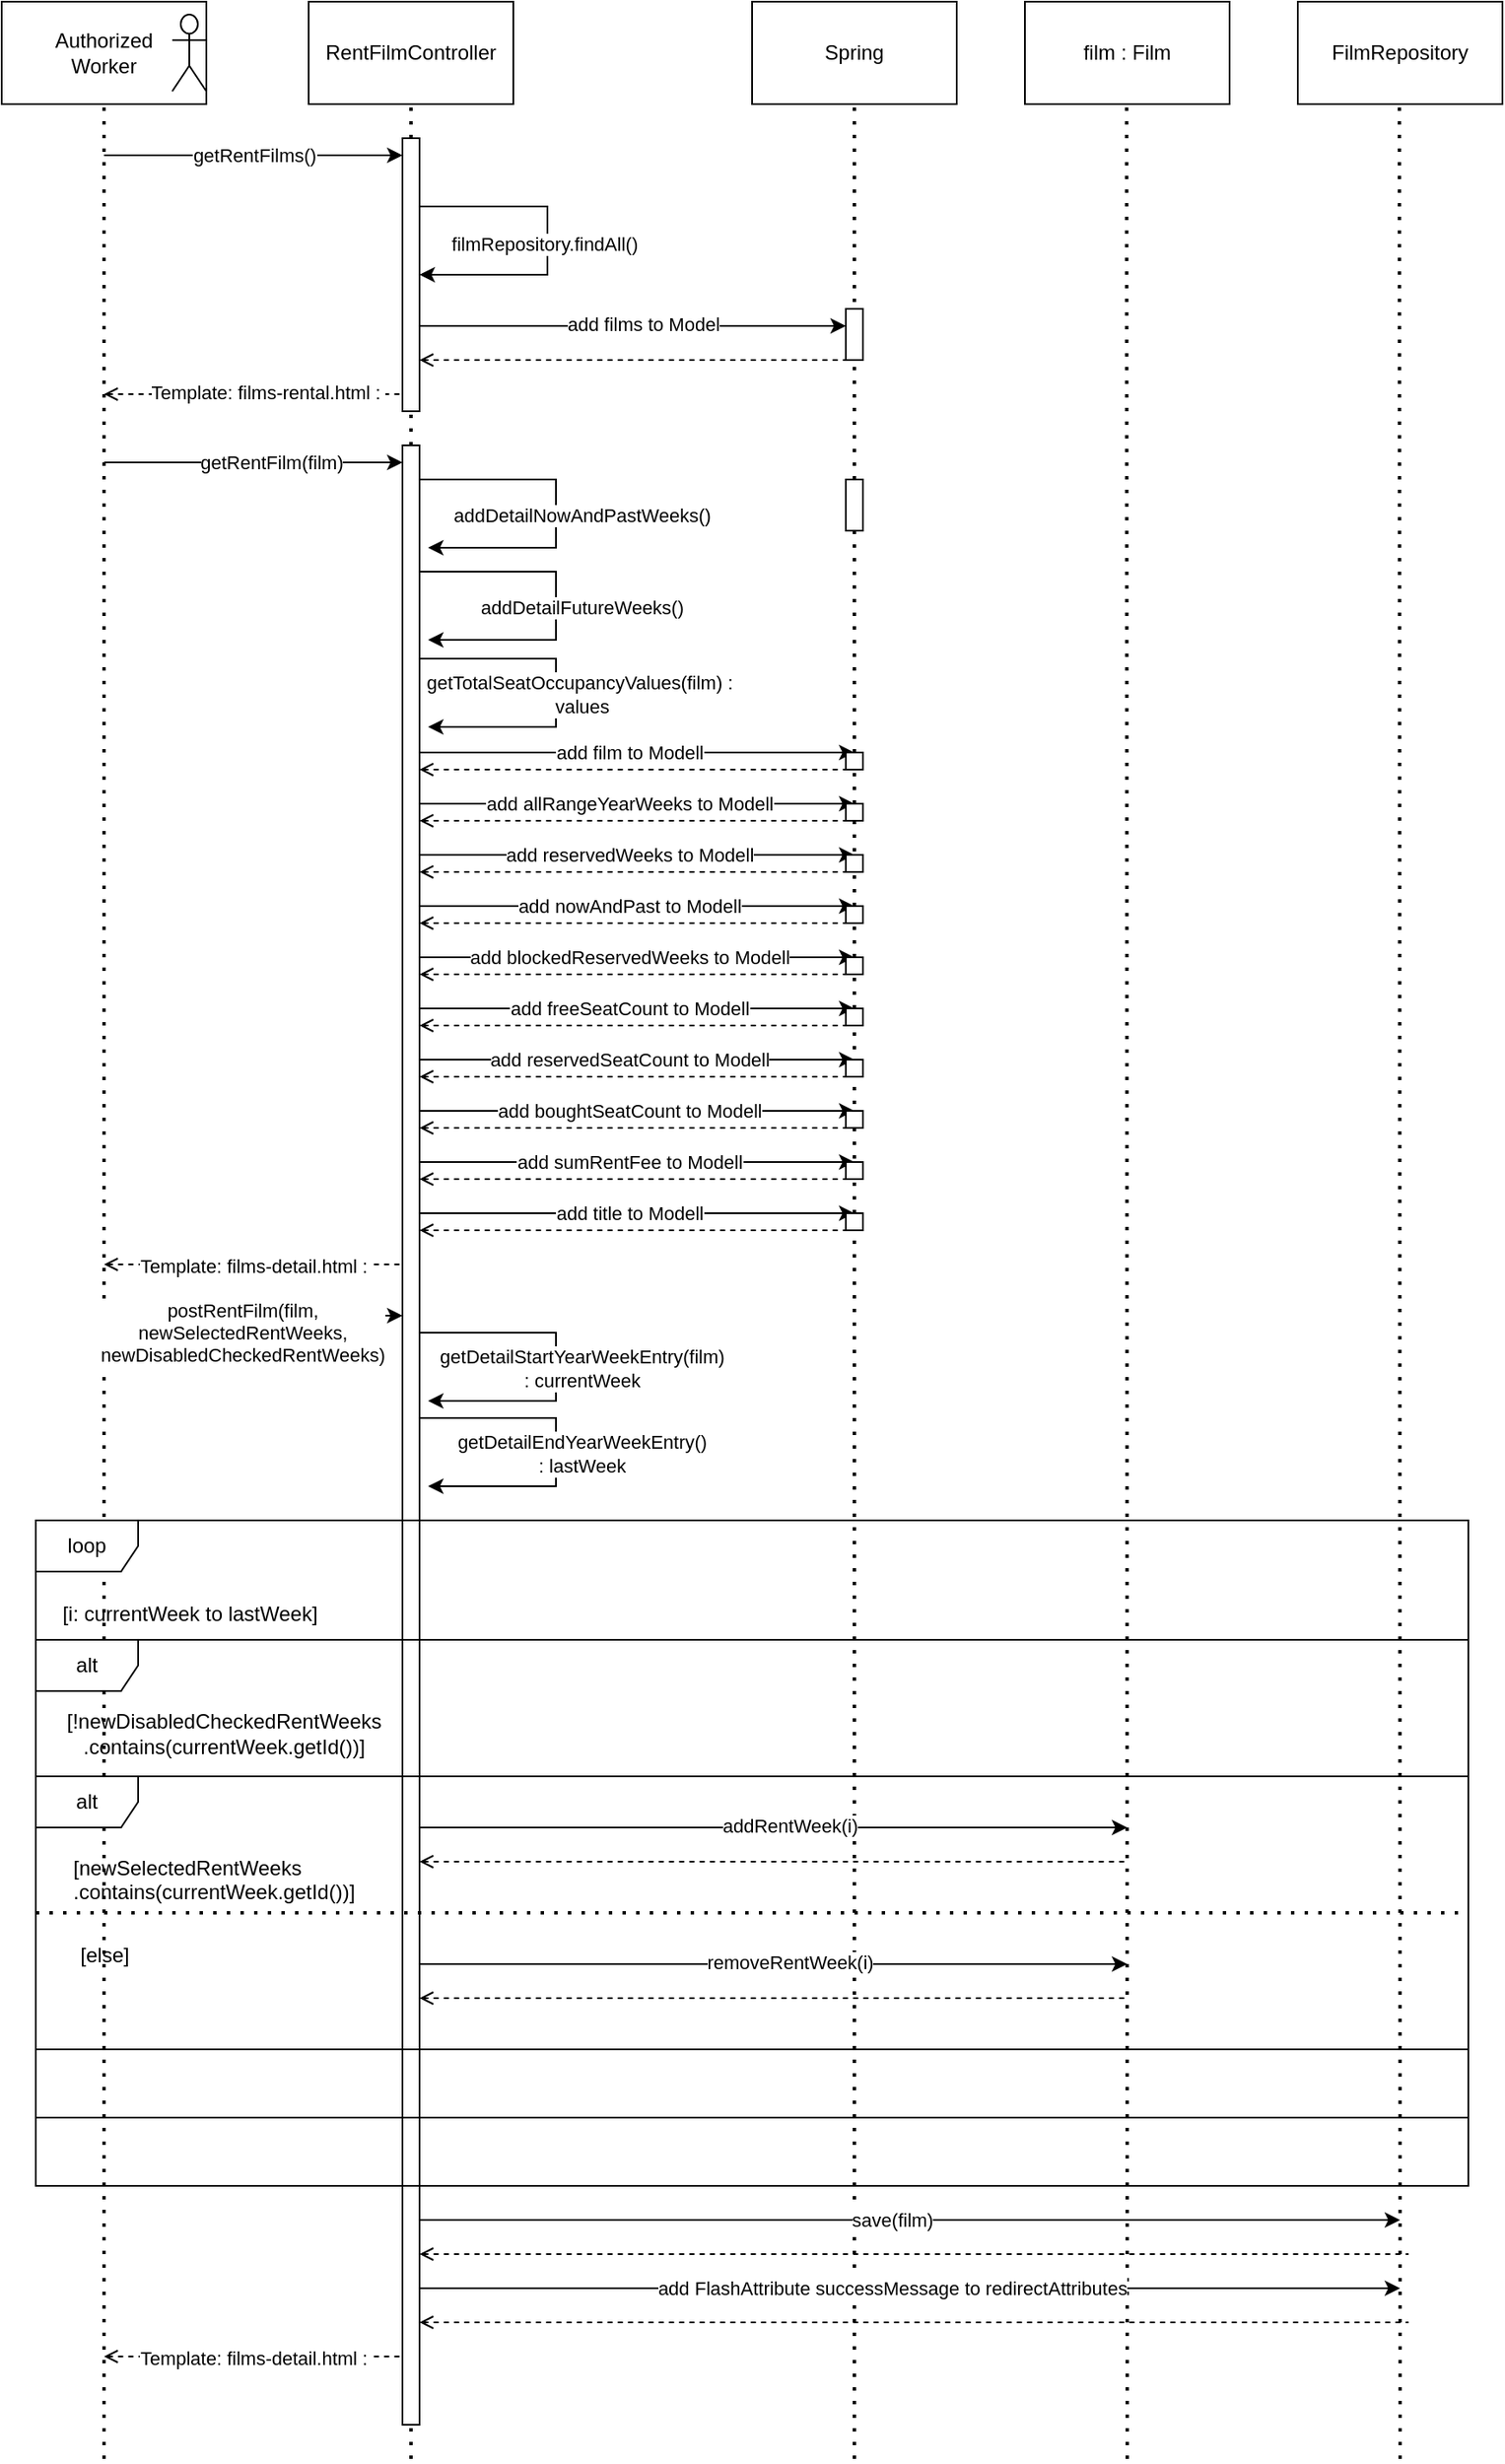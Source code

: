 <mxfile version="24.6.4" type="device">
  <diagram name="Seite-1" id="_MH6-QrCBOgJL1kuzfep">
    <mxGraphModel dx="1290" dy="717" grid="1" gridSize="10" guides="1" tooltips="1" connect="1" arrows="1" fold="1" page="1" pageScale="1" pageWidth="1169" pageHeight="827" math="0" shadow="0">
      <root>
        <mxCell id="0" />
        <mxCell id="1" parent="0" />
        <mxCell id="TmpWhg5RtlY6bORmAOob-1" value="&lt;div&gt;Authorized&lt;/div&gt;&lt;div&gt;Worker&lt;/div&gt;" style="rounded=0;whiteSpace=wrap;html=1;" parent="1" vertex="1">
          <mxGeometry x="40" y="40" width="120" height="60" as="geometry" />
        </mxCell>
        <mxCell id="TmpWhg5RtlY6bORmAOob-2" value="" style="shape=umlActor;verticalLabelPosition=bottom;verticalAlign=top;html=1;outlineConnect=0;" parent="1" vertex="1">
          <mxGeometry x="140" y="47.5" width="20" height="45" as="geometry" />
        </mxCell>
        <mxCell id="TmpWhg5RtlY6bORmAOob-3" value="RentFilmController" style="rounded=0;whiteSpace=wrap;html=1;" parent="1" vertex="1">
          <mxGeometry x="220" y="40" width="120" height="60" as="geometry" />
        </mxCell>
        <mxCell id="TmpWhg5RtlY6bORmAOob-6" value="Spring" style="rounded=0;whiteSpace=wrap;html=1;" parent="1" vertex="1">
          <mxGeometry x="480" y="40" width="120" height="60" as="geometry" />
        </mxCell>
        <mxCell id="TmpWhg5RtlY6bORmAOob-7" value="" style="endArrow=none;dashed=1;html=1;dashPattern=1 3;strokeWidth=2;rounded=0;" parent="1" edge="1">
          <mxGeometry width="50" height="50" relative="1" as="geometry">
            <mxPoint x="100" y="1480" as="sourcePoint" />
            <mxPoint x="100" y="100" as="targetPoint" />
          </mxGeometry>
        </mxCell>
        <mxCell id="TmpWhg5RtlY6bORmAOob-8" value="" style="endArrow=none;dashed=1;html=1;dashPattern=1 3;strokeWidth=2;rounded=0;" parent="1" source="TmpWhg5RtlY6bORmAOob-30" edge="1">
          <mxGeometry width="50" height="50" relative="1" as="geometry">
            <mxPoint x="280" y="800" as="sourcePoint" />
            <mxPoint x="280" y="100" as="targetPoint" />
          </mxGeometry>
        </mxCell>
        <mxCell id="TmpWhg5RtlY6bORmAOob-11" value="" style="endArrow=none;dashed=1;html=1;dashPattern=1 3;strokeWidth=2;rounded=0;entryX=0.5;entryY=1;entryDx=0;entryDy=0;" parent="1" source="TmpWhg5RtlY6bORmAOob-36" target="TmpWhg5RtlY6bORmAOob-6" edge="1">
          <mxGeometry width="50" height="50" relative="1" as="geometry">
            <mxPoint x="539.5" y="800" as="sourcePoint" />
            <mxPoint x="539.5" y="100" as="targetPoint" />
          </mxGeometry>
        </mxCell>
        <mxCell id="TmpWhg5RtlY6bORmAOob-12" value="" style="endArrow=classic;html=1;rounded=0;" parent="1" target="TmpWhg5RtlY6bORmAOob-30" edge="1">
          <mxGeometry width="50" height="50" relative="1" as="geometry">
            <mxPoint x="100" y="130" as="sourcePoint" />
            <mxPoint x="280" y="130" as="targetPoint" />
          </mxGeometry>
        </mxCell>
        <mxCell id="TmpWhg5RtlY6bORmAOob-13" value="getRentFilms()" style="edgeLabel;html=1;align=center;verticalAlign=middle;resizable=0;points=[];" parent="TmpWhg5RtlY6bORmAOob-12" vertex="1" connectable="0">
          <mxGeometry x="-0.222" y="-2" relative="1" as="geometry">
            <mxPoint x="20" y="-2" as="offset" />
          </mxGeometry>
        </mxCell>
        <mxCell id="TmpWhg5RtlY6bORmAOob-14" value="" style="endArrow=classic;html=1;rounded=0;" parent="1" target="TmpWhg5RtlY6bORmAOob-30" edge="1">
          <mxGeometry width="50" height="50" relative="1" as="geometry">
            <mxPoint x="280" y="160" as="sourcePoint" />
            <mxPoint x="280" y="200" as="targetPoint" />
            <Array as="points">
              <mxPoint x="360" y="160" />
              <mxPoint x="360" y="200" />
            </Array>
          </mxGeometry>
        </mxCell>
        <mxCell id="TmpWhg5RtlY6bORmAOob-15" value="filmRepository.findAll()" style="edgeLabel;html=1;align=center;verticalAlign=middle;resizable=0;points=[];" parent="TmpWhg5RtlY6bORmAOob-14" vertex="1" connectable="0">
          <mxGeometry x="0.04" y="-2" relative="1" as="geometry">
            <mxPoint as="offset" />
          </mxGeometry>
        </mxCell>
        <mxCell id="TmpWhg5RtlY6bORmAOob-16" value="" style="endArrow=classic;html=1;rounded=0;" parent="1" target="TmpWhg5RtlY6bORmAOob-34" edge="1">
          <mxGeometry width="50" height="50" relative="1" as="geometry">
            <mxPoint x="285" y="230" as="sourcePoint" />
            <mxPoint x="545" y="230" as="targetPoint" />
          </mxGeometry>
        </mxCell>
        <mxCell id="TmpWhg5RtlY6bORmAOob-17" value="add films to Model" style="edgeLabel;html=1;align=center;verticalAlign=middle;resizable=0;points=[];" parent="TmpWhg5RtlY6bORmAOob-16" vertex="1" connectable="0">
          <mxGeometry x="0.044" y="1" relative="1" as="geometry">
            <mxPoint as="offset" />
          </mxGeometry>
        </mxCell>
        <mxCell id="TmpWhg5RtlY6bORmAOob-18" value="" style="endArrow=none;dashed=1;html=1;rounded=0;startArrow=open;startFill=0;" parent="1" source="TmpWhg5RtlY6bORmAOob-34" edge="1">
          <mxGeometry width="50" height="50" relative="1" as="geometry">
            <mxPoint x="280" y="250" as="sourcePoint" />
            <mxPoint x="540" y="250" as="targetPoint" />
          </mxGeometry>
        </mxCell>
        <mxCell id="TmpWhg5RtlY6bORmAOob-19" value="" style="endArrow=none;dashed=1;html=1;rounded=0;startArrow=open;startFill=0;" parent="1" edge="1">
          <mxGeometry width="50" height="50" relative="1" as="geometry">
            <mxPoint x="100" y="270" as="sourcePoint" />
            <mxPoint x="280" y="270" as="targetPoint" />
          </mxGeometry>
        </mxCell>
        <mxCell id="TmpWhg5RtlY6bORmAOob-20" value="Template: films-rental.html :&amp;nbsp;" style="edgeLabel;html=1;align=center;verticalAlign=middle;resizable=0;points=[];" parent="TmpWhg5RtlY6bORmAOob-19" vertex="1" connectable="0">
          <mxGeometry x="0.067" y="1" relative="1" as="geometry">
            <mxPoint as="offset" />
          </mxGeometry>
        </mxCell>
        <mxCell id="TmpWhg5RtlY6bORmAOob-21" value="" style="endArrow=classic;html=1;rounded=0;" parent="1" target="TmpWhg5RtlY6bORmAOob-32" edge="1">
          <mxGeometry width="50" height="50" relative="1" as="geometry">
            <mxPoint x="100" y="310" as="sourcePoint" />
            <mxPoint x="280" y="310" as="targetPoint" />
            <Array as="points">
              <mxPoint x="220" y="310" />
            </Array>
          </mxGeometry>
        </mxCell>
        <mxCell id="TmpWhg5RtlY6bORmAOob-22" value="getRentFilm(film)" style="edgeLabel;html=1;align=center;verticalAlign=middle;resizable=0;points=[];" parent="TmpWhg5RtlY6bORmAOob-21" vertex="1" connectable="0">
          <mxGeometry x="0.056" y="-1" relative="1" as="geometry">
            <mxPoint x="5" y="-1" as="offset" />
          </mxGeometry>
        </mxCell>
        <mxCell id="TmpWhg5RtlY6bORmAOob-24" value="" style="endArrow=none;dashed=1;html=1;rounded=0;startArrow=open;startFill=0;" parent="1" edge="1">
          <mxGeometry width="50" height="50" relative="1" as="geometry">
            <mxPoint x="100" y="780" as="sourcePoint" />
            <mxPoint x="275" y="780" as="targetPoint" />
          </mxGeometry>
        </mxCell>
        <mxCell id="TmpWhg5RtlY6bORmAOob-25" value="Template: films-detail.html :&amp;nbsp;" style="edgeLabel;html=1;align=center;verticalAlign=middle;resizable=0;points=[];" parent="TmpWhg5RtlY6bORmAOob-24" vertex="1" connectable="0">
          <mxGeometry x="-0.322" y="-1" relative="1" as="geometry">
            <mxPoint x="29" as="offset" />
          </mxGeometry>
        </mxCell>
        <mxCell id="TmpWhg5RtlY6bORmAOob-31" value="" style="endArrow=none;dashed=1;html=1;dashPattern=1 3;strokeWidth=2;rounded=0;" parent="1" source="TmpWhg5RtlY6bORmAOob-32" target="TmpWhg5RtlY6bORmAOob-30" edge="1">
          <mxGeometry width="50" height="50" relative="1" as="geometry">
            <mxPoint x="280" y="800" as="sourcePoint" />
            <mxPoint x="280" y="100" as="targetPoint" />
          </mxGeometry>
        </mxCell>
        <mxCell id="TmpWhg5RtlY6bORmAOob-30" value="" style="html=1;points=[[0,0,0,0,5],[0,1,0,0,-5],[1,0,0,0,5],[1,1,0,0,-5]];perimeter=orthogonalPerimeter;outlineConnect=0;targetShapes=umlLifeline;portConstraint=eastwest;newEdgeStyle={&quot;curved&quot;:0,&quot;rounded&quot;:0};" parent="1" vertex="1">
          <mxGeometry x="275" y="120" width="10" height="160" as="geometry" />
        </mxCell>
        <mxCell id="TmpWhg5RtlY6bORmAOob-33" value="" style="endArrow=none;dashed=1;html=1;dashPattern=1 3;strokeWidth=2;rounded=0;" parent="1" target="TmpWhg5RtlY6bORmAOob-32" edge="1">
          <mxGeometry width="50" height="50" relative="1" as="geometry">
            <mxPoint x="280" y="1480" as="sourcePoint" />
            <mxPoint x="280" y="280" as="targetPoint" />
          </mxGeometry>
        </mxCell>
        <mxCell id="TmpWhg5RtlY6bORmAOob-32" value="" style="html=1;points=[[0,0,0,0,5],[0,1,0,0,-5],[1,0,0,0,5],[1,1,0,0,-5]];perimeter=orthogonalPerimeter;outlineConnect=0;targetShapes=umlLifeline;portConstraint=eastwest;newEdgeStyle={&quot;curved&quot;:0,&quot;rounded&quot;:0};" parent="1" vertex="1">
          <mxGeometry x="275" y="300" width="10" height="1160" as="geometry" />
        </mxCell>
        <mxCell id="TmpWhg5RtlY6bORmAOob-35" value="" style="endArrow=none;dashed=1;html=1;rounded=0;startArrow=open;startFill=0;" parent="1" edge="1">
          <mxGeometry width="50" height="50" relative="1" as="geometry">
            <mxPoint x="285" y="250" as="sourcePoint" />
            <mxPoint x="535" y="250" as="targetPoint" />
          </mxGeometry>
        </mxCell>
        <mxCell id="TmpWhg5RtlY6bORmAOob-34" value="" style="html=1;points=[[0,0,0,0,5],[0,1,0,0,-5],[1,0,0,0,5],[1,1,0,0,-5]];perimeter=orthogonalPerimeter;outlineConnect=0;targetShapes=umlLifeline;portConstraint=eastwest;newEdgeStyle={&quot;curved&quot;:0,&quot;rounded&quot;:0};" parent="1" vertex="1">
          <mxGeometry x="535" y="220" width="10" height="30" as="geometry" />
        </mxCell>
        <mxCell id="TmpWhg5RtlY6bORmAOob-37" value="" style="endArrow=none;dashed=1;html=1;dashPattern=1 3;strokeWidth=2;rounded=0;entryX=0.5;entryY=1;entryDx=0;entryDy=0;" parent="1" source="2nmOzk4MmiROLbCKrJJv-40" target="TmpWhg5RtlY6bORmAOob-36" edge="1">
          <mxGeometry width="50" height="50" relative="1" as="geometry">
            <mxPoint x="540" y="820" as="sourcePoint" />
            <mxPoint x="540" y="100" as="targetPoint" />
          </mxGeometry>
        </mxCell>
        <mxCell id="TmpWhg5RtlY6bORmAOob-36" value="" style="html=1;points=[[0,0,0,0,5],[0,1,0,0,-5],[1,0,0,0,5],[1,1,0,0,-5]];perimeter=orthogonalPerimeter;outlineConnect=0;targetShapes=umlLifeline;portConstraint=eastwest;newEdgeStyle={&quot;curved&quot;:0,&quot;rounded&quot;:0};" parent="1" vertex="1">
          <mxGeometry x="535" y="320" width="10" height="30" as="geometry" />
        </mxCell>
        <mxCell id="2nmOzk4MmiROLbCKrJJv-1" value="" style="endArrow=classic;html=1;rounded=0;" parent="1" edge="1">
          <mxGeometry width="50" height="50" relative="1" as="geometry">
            <mxPoint x="285" y="320" as="sourcePoint" />
            <mxPoint x="290" y="360" as="targetPoint" />
            <Array as="points">
              <mxPoint x="365" y="320" />
              <mxPoint x="365" y="360" />
            </Array>
          </mxGeometry>
        </mxCell>
        <mxCell id="2nmOzk4MmiROLbCKrJJv-2" value="addDetailNowAndPastWeeks()" style="edgeLabel;html=1;align=center;verticalAlign=middle;resizable=0;points=[];" parent="2nmOzk4MmiROLbCKrJJv-1" vertex="1" connectable="0">
          <mxGeometry x="0.04" y="-2" relative="1" as="geometry">
            <mxPoint x="17" y="-1" as="offset" />
          </mxGeometry>
        </mxCell>
        <mxCell id="2nmOzk4MmiROLbCKrJJv-3" value="" style="endArrow=classic;html=1;rounded=0;" parent="1" edge="1">
          <mxGeometry width="50" height="50" relative="1" as="geometry">
            <mxPoint x="285" y="374" as="sourcePoint" />
            <mxPoint x="290" y="414" as="targetPoint" />
            <Array as="points">
              <mxPoint x="365" y="374" />
              <mxPoint x="365" y="414" />
            </Array>
          </mxGeometry>
        </mxCell>
        <mxCell id="2nmOzk4MmiROLbCKrJJv-4" value="addDetailFutureWeeks()" style="edgeLabel;html=1;align=center;verticalAlign=middle;resizable=0;points=[];" parent="2nmOzk4MmiROLbCKrJJv-3" vertex="1" connectable="0">
          <mxGeometry x="0.04" y="-2" relative="1" as="geometry">
            <mxPoint x="17" y="-1" as="offset" />
          </mxGeometry>
        </mxCell>
        <mxCell id="2nmOzk4MmiROLbCKrJJv-5" value="" style="endArrow=classic;html=1;rounded=0;" parent="1" edge="1">
          <mxGeometry width="50" height="50" relative="1" as="geometry">
            <mxPoint x="285" y="480" as="sourcePoint" />
            <mxPoint x="540" y="480" as="targetPoint" />
          </mxGeometry>
        </mxCell>
        <mxCell id="2nmOzk4MmiROLbCKrJJv-6" value="add film to Modell" style="edgeLabel;html=1;align=center;verticalAlign=middle;resizable=0;points=[];" parent="2nmOzk4MmiROLbCKrJJv-5" vertex="1" connectable="0">
          <mxGeometry x="-0.038" relative="1" as="geometry">
            <mxPoint as="offset" />
          </mxGeometry>
        </mxCell>
        <mxCell id="2nmOzk4MmiROLbCKrJJv-7" value="" style="endArrow=none;dashed=1;html=1;rounded=0;startArrow=open;startFill=0;" parent="1" edge="1">
          <mxGeometry width="50" height="50" relative="1" as="geometry">
            <mxPoint x="285" y="490" as="sourcePoint" />
            <mxPoint x="540" y="490" as="targetPoint" />
          </mxGeometry>
        </mxCell>
        <mxCell id="2nmOzk4MmiROLbCKrJJv-8" value="" style="endArrow=classic;html=1;rounded=0;" parent="1" edge="1">
          <mxGeometry width="50" height="50" relative="1" as="geometry">
            <mxPoint x="285" y="510" as="sourcePoint" />
            <mxPoint x="540" y="510" as="targetPoint" />
          </mxGeometry>
        </mxCell>
        <mxCell id="2nmOzk4MmiROLbCKrJJv-9" value="add allRangeYearWeeks to Modell" style="edgeLabel;html=1;align=center;verticalAlign=middle;resizable=0;points=[];" parent="2nmOzk4MmiROLbCKrJJv-8" vertex="1" connectable="0">
          <mxGeometry x="-0.038" relative="1" as="geometry">
            <mxPoint as="offset" />
          </mxGeometry>
        </mxCell>
        <mxCell id="2nmOzk4MmiROLbCKrJJv-10" value="" style="endArrow=none;dashed=1;html=1;rounded=0;startArrow=open;startFill=0;" parent="1" edge="1">
          <mxGeometry width="50" height="50" relative="1" as="geometry">
            <mxPoint x="285" y="520" as="sourcePoint" />
            <mxPoint x="540" y="520" as="targetPoint" />
          </mxGeometry>
        </mxCell>
        <mxCell id="2nmOzk4MmiROLbCKrJJv-11" value="" style="endArrow=classic;html=1;rounded=0;" parent="1" edge="1">
          <mxGeometry width="50" height="50" relative="1" as="geometry">
            <mxPoint x="285" y="425" as="sourcePoint" />
            <mxPoint x="290" y="465" as="targetPoint" />
            <Array as="points">
              <mxPoint x="365" y="425" />
              <mxPoint x="365" y="465" />
            </Array>
          </mxGeometry>
        </mxCell>
        <mxCell id="2nmOzk4MmiROLbCKrJJv-12" value="getTotalSeatOccupancyValues(film) :&amp;nbsp;&lt;div&gt;values&lt;/div&gt;" style="edgeLabel;html=1;align=center;verticalAlign=middle;resizable=0;points=[];" parent="2nmOzk4MmiROLbCKrJJv-11" vertex="1" connectable="0">
          <mxGeometry x="0.04" y="-2" relative="1" as="geometry">
            <mxPoint x="17" y="-1" as="offset" />
          </mxGeometry>
        </mxCell>
        <mxCell id="2nmOzk4MmiROLbCKrJJv-13" value="" style="endArrow=classic;html=1;rounded=0;" parent="1" edge="1">
          <mxGeometry width="50" height="50" relative="1" as="geometry">
            <mxPoint x="285" y="540" as="sourcePoint" />
            <mxPoint x="540" y="540" as="targetPoint" />
          </mxGeometry>
        </mxCell>
        <mxCell id="2nmOzk4MmiROLbCKrJJv-14" value="add reservedWeeks to Modell" style="edgeLabel;html=1;align=center;verticalAlign=middle;resizable=0;points=[];" parent="2nmOzk4MmiROLbCKrJJv-13" vertex="1" connectable="0">
          <mxGeometry x="-0.038" relative="1" as="geometry">
            <mxPoint as="offset" />
          </mxGeometry>
        </mxCell>
        <mxCell id="2nmOzk4MmiROLbCKrJJv-15" value="" style="endArrow=none;dashed=1;html=1;rounded=0;startArrow=open;startFill=0;" parent="1" edge="1">
          <mxGeometry width="50" height="50" relative="1" as="geometry">
            <mxPoint x="285" y="550" as="sourcePoint" />
            <mxPoint x="540" y="550" as="targetPoint" />
          </mxGeometry>
        </mxCell>
        <mxCell id="2nmOzk4MmiROLbCKrJJv-16" value="" style="endArrow=classic;html=1;rounded=0;" parent="1" edge="1">
          <mxGeometry width="50" height="50" relative="1" as="geometry">
            <mxPoint x="285" y="570" as="sourcePoint" />
            <mxPoint x="540" y="570" as="targetPoint" />
          </mxGeometry>
        </mxCell>
        <mxCell id="2nmOzk4MmiROLbCKrJJv-17" value="add nowAndPast to Modell" style="edgeLabel;html=1;align=center;verticalAlign=middle;resizable=0;points=[];" parent="2nmOzk4MmiROLbCKrJJv-16" vertex="1" connectable="0">
          <mxGeometry x="-0.038" relative="1" as="geometry">
            <mxPoint as="offset" />
          </mxGeometry>
        </mxCell>
        <mxCell id="2nmOzk4MmiROLbCKrJJv-18" value="" style="endArrow=none;dashed=1;html=1;rounded=0;startArrow=open;startFill=0;" parent="1" edge="1">
          <mxGeometry width="50" height="50" relative="1" as="geometry">
            <mxPoint x="285" y="580" as="sourcePoint" />
            <mxPoint x="540" y="580" as="targetPoint" />
          </mxGeometry>
        </mxCell>
        <mxCell id="2nmOzk4MmiROLbCKrJJv-19" value="" style="endArrow=classic;html=1;rounded=0;" parent="1" edge="1">
          <mxGeometry width="50" height="50" relative="1" as="geometry">
            <mxPoint x="285" y="600" as="sourcePoint" />
            <mxPoint x="540" y="600" as="targetPoint" />
          </mxGeometry>
        </mxCell>
        <mxCell id="2nmOzk4MmiROLbCKrJJv-20" value="add blockedReservedWeeks to Modell" style="edgeLabel;html=1;align=center;verticalAlign=middle;resizable=0;points=[];" parent="2nmOzk4MmiROLbCKrJJv-19" vertex="1" connectable="0">
          <mxGeometry x="-0.038" relative="1" as="geometry">
            <mxPoint as="offset" />
          </mxGeometry>
        </mxCell>
        <mxCell id="2nmOzk4MmiROLbCKrJJv-21" value="" style="endArrow=none;dashed=1;html=1;rounded=0;startArrow=open;startFill=0;" parent="1" edge="1">
          <mxGeometry width="50" height="50" relative="1" as="geometry">
            <mxPoint x="285" y="610" as="sourcePoint" />
            <mxPoint x="540" y="610" as="targetPoint" />
          </mxGeometry>
        </mxCell>
        <mxCell id="2nmOzk4MmiROLbCKrJJv-22" value="" style="endArrow=classic;html=1;rounded=0;" parent="1" edge="1">
          <mxGeometry width="50" height="50" relative="1" as="geometry">
            <mxPoint x="285" y="630" as="sourcePoint" />
            <mxPoint x="540" y="630" as="targetPoint" />
          </mxGeometry>
        </mxCell>
        <mxCell id="2nmOzk4MmiROLbCKrJJv-23" value="add freeSeatCount to Modell" style="edgeLabel;html=1;align=center;verticalAlign=middle;resizable=0;points=[];" parent="2nmOzk4MmiROLbCKrJJv-22" vertex="1" connectable="0">
          <mxGeometry x="-0.038" relative="1" as="geometry">
            <mxPoint as="offset" />
          </mxGeometry>
        </mxCell>
        <mxCell id="2nmOzk4MmiROLbCKrJJv-24" value="" style="endArrow=none;dashed=1;html=1;rounded=0;startArrow=open;startFill=0;" parent="1" edge="1">
          <mxGeometry width="50" height="50" relative="1" as="geometry">
            <mxPoint x="285" y="640" as="sourcePoint" />
            <mxPoint x="540" y="640" as="targetPoint" />
          </mxGeometry>
        </mxCell>
        <mxCell id="2nmOzk4MmiROLbCKrJJv-25" value="" style="endArrow=classic;html=1;rounded=0;" parent="1" edge="1">
          <mxGeometry width="50" height="50" relative="1" as="geometry">
            <mxPoint x="285" y="660" as="sourcePoint" />
            <mxPoint x="540" y="660" as="targetPoint" />
          </mxGeometry>
        </mxCell>
        <mxCell id="2nmOzk4MmiROLbCKrJJv-26" value="add reservedSeatCount to Modell" style="edgeLabel;html=1;align=center;verticalAlign=middle;resizable=0;points=[];" parent="2nmOzk4MmiROLbCKrJJv-25" vertex="1" connectable="0">
          <mxGeometry x="-0.038" relative="1" as="geometry">
            <mxPoint as="offset" />
          </mxGeometry>
        </mxCell>
        <mxCell id="2nmOzk4MmiROLbCKrJJv-27" value="" style="endArrow=none;dashed=1;html=1;rounded=0;startArrow=open;startFill=0;" parent="1" edge="1">
          <mxGeometry width="50" height="50" relative="1" as="geometry">
            <mxPoint x="285" y="670" as="sourcePoint" />
            <mxPoint x="540" y="670" as="targetPoint" />
          </mxGeometry>
        </mxCell>
        <mxCell id="2nmOzk4MmiROLbCKrJJv-28" value="" style="endArrow=classic;html=1;rounded=0;" parent="1" edge="1">
          <mxGeometry width="50" height="50" relative="1" as="geometry">
            <mxPoint x="285" y="690" as="sourcePoint" />
            <mxPoint x="540" y="690" as="targetPoint" />
          </mxGeometry>
        </mxCell>
        <mxCell id="2nmOzk4MmiROLbCKrJJv-29" value="add boughtSeatCount to Modell" style="edgeLabel;html=1;align=center;verticalAlign=middle;resizable=0;points=[];" parent="2nmOzk4MmiROLbCKrJJv-28" vertex="1" connectable="0">
          <mxGeometry x="-0.038" relative="1" as="geometry">
            <mxPoint as="offset" />
          </mxGeometry>
        </mxCell>
        <mxCell id="2nmOzk4MmiROLbCKrJJv-30" value="" style="endArrow=none;dashed=1;html=1;rounded=0;startArrow=open;startFill=0;" parent="1" edge="1">
          <mxGeometry width="50" height="50" relative="1" as="geometry">
            <mxPoint x="285" y="700" as="sourcePoint" />
            <mxPoint x="540" y="700" as="targetPoint" />
          </mxGeometry>
        </mxCell>
        <mxCell id="2nmOzk4MmiROLbCKrJJv-31" value="" style="endArrow=classic;html=1;rounded=0;" parent="1" edge="1">
          <mxGeometry width="50" height="50" relative="1" as="geometry">
            <mxPoint x="285" y="720" as="sourcePoint" />
            <mxPoint x="540" y="720" as="targetPoint" />
          </mxGeometry>
        </mxCell>
        <mxCell id="2nmOzk4MmiROLbCKrJJv-32" value="add sumRentFee to Modell" style="edgeLabel;html=1;align=center;verticalAlign=middle;resizable=0;points=[];" parent="2nmOzk4MmiROLbCKrJJv-31" vertex="1" connectable="0">
          <mxGeometry x="-0.038" relative="1" as="geometry">
            <mxPoint as="offset" />
          </mxGeometry>
        </mxCell>
        <mxCell id="2nmOzk4MmiROLbCKrJJv-33" value="" style="endArrow=none;dashed=1;html=1;rounded=0;startArrow=open;startFill=0;" parent="1" edge="1">
          <mxGeometry width="50" height="50" relative="1" as="geometry">
            <mxPoint x="285" y="730" as="sourcePoint" />
            <mxPoint x="540" y="730" as="targetPoint" />
          </mxGeometry>
        </mxCell>
        <mxCell id="2nmOzk4MmiROLbCKrJJv-34" value="" style="endArrow=classic;html=1;rounded=0;" parent="1" edge="1">
          <mxGeometry width="50" height="50" relative="1" as="geometry">
            <mxPoint x="285" y="750" as="sourcePoint" />
            <mxPoint x="540" y="750" as="targetPoint" />
          </mxGeometry>
        </mxCell>
        <mxCell id="2nmOzk4MmiROLbCKrJJv-35" value="add title to Modell" style="edgeLabel;html=1;align=center;verticalAlign=middle;resizable=0;points=[];" parent="2nmOzk4MmiROLbCKrJJv-34" vertex="1" connectable="0">
          <mxGeometry x="-0.038" relative="1" as="geometry">
            <mxPoint as="offset" />
          </mxGeometry>
        </mxCell>
        <mxCell id="2nmOzk4MmiROLbCKrJJv-36" value="" style="endArrow=none;dashed=1;html=1;rounded=0;startArrow=open;startFill=0;" parent="1" edge="1">
          <mxGeometry width="50" height="50" relative="1" as="geometry">
            <mxPoint x="285" y="760" as="sourcePoint" />
            <mxPoint x="540" y="760" as="targetPoint" />
          </mxGeometry>
        </mxCell>
        <mxCell id="2nmOzk4MmiROLbCKrJJv-41" value="" style="endArrow=none;dashed=1;html=1;dashPattern=1 3;strokeWidth=2;rounded=0;entryX=0.5;entryY=1;entryDx=0;entryDy=0;" parent="1" source="2nmOzk4MmiROLbCKrJJv-42" target="2nmOzk4MmiROLbCKrJJv-40" edge="1">
          <mxGeometry width="50" height="50" relative="1" as="geometry">
            <mxPoint x="540" y="820" as="sourcePoint" />
            <mxPoint x="540" y="350" as="targetPoint" />
          </mxGeometry>
        </mxCell>
        <mxCell id="2nmOzk4MmiROLbCKrJJv-40" value="" style="html=1;points=[[0,0,0,0,5],[0,1,0,0,-5],[1,0,0,0,5],[1,1,0,0,-5]];perimeter=orthogonalPerimeter;outlineConnect=0;targetShapes=umlLifeline;portConstraint=eastwest;newEdgeStyle={&quot;curved&quot;:0,&quot;rounded&quot;:0};" parent="1" vertex="1">
          <mxGeometry x="535" y="480" width="10" height="10" as="geometry" />
        </mxCell>
        <mxCell id="2nmOzk4MmiROLbCKrJJv-43" value="" style="endArrow=none;dashed=1;html=1;dashPattern=1 3;strokeWidth=2;rounded=0;entryX=0.5;entryY=1;entryDx=0;entryDy=0;" parent="1" source="2nmOzk4MmiROLbCKrJJv-45" target="2nmOzk4MmiROLbCKrJJv-42" edge="1">
          <mxGeometry width="50" height="50" relative="1" as="geometry">
            <mxPoint x="540" y="820" as="sourcePoint" />
            <mxPoint x="540" y="490" as="targetPoint" />
          </mxGeometry>
        </mxCell>
        <mxCell id="2nmOzk4MmiROLbCKrJJv-42" value="" style="html=1;points=[[0,0,0,0,5],[0,1,0,0,-5],[1,0,0,0,5],[1,1,0,0,-5]];perimeter=orthogonalPerimeter;outlineConnect=0;targetShapes=umlLifeline;portConstraint=eastwest;newEdgeStyle={&quot;curved&quot;:0,&quot;rounded&quot;:0};" parent="1" vertex="1">
          <mxGeometry x="535" y="510" width="10" height="10" as="geometry" />
        </mxCell>
        <mxCell id="2nmOzk4MmiROLbCKrJJv-44" value="" style="html=1;points=[[0,0,0,0,5],[0,1,0,0,-5],[1,0,0,0,5],[1,1,0,0,-5]];perimeter=orthogonalPerimeter;outlineConnect=0;targetShapes=umlLifeline;portConstraint=eastwest;newEdgeStyle={&quot;curved&quot;:0,&quot;rounded&quot;:0};" parent="1" vertex="1">
          <mxGeometry x="535" y="540" width="10" height="10" as="geometry" />
        </mxCell>
        <mxCell id="2nmOzk4MmiROLbCKrJJv-46" value="" style="endArrow=none;dashed=1;html=1;dashPattern=1 3;strokeWidth=2;rounded=0;entryX=0.5;entryY=1;entryDx=0;entryDy=0;" parent="1" source="2nmOzk4MmiROLbCKrJJv-47" target="2nmOzk4MmiROLbCKrJJv-45" edge="1">
          <mxGeometry width="50" height="50" relative="1" as="geometry">
            <mxPoint x="540" y="820" as="sourcePoint" />
            <mxPoint x="540" y="520" as="targetPoint" />
          </mxGeometry>
        </mxCell>
        <mxCell id="2nmOzk4MmiROLbCKrJJv-45" value="" style="html=1;points=[[0,0,0,0,5],[0,1,0,0,-5],[1,0,0,0,5],[1,1,0,0,-5]];perimeter=orthogonalPerimeter;outlineConnect=0;targetShapes=umlLifeline;portConstraint=eastwest;newEdgeStyle={&quot;curved&quot;:0,&quot;rounded&quot;:0};" parent="1" vertex="1">
          <mxGeometry x="535" y="570" width="10" height="10" as="geometry" />
        </mxCell>
        <mxCell id="2nmOzk4MmiROLbCKrJJv-48" value="" style="endArrow=none;dashed=1;html=1;dashPattern=1 3;strokeWidth=2;rounded=0;entryX=0.5;entryY=1;entryDx=0;entryDy=0;" parent="1" source="2nmOzk4MmiROLbCKrJJv-50" target="2nmOzk4MmiROLbCKrJJv-47" edge="1">
          <mxGeometry width="50" height="50" relative="1" as="geometry">
            <mxPoint x="540" y="820" as="sourcePoint" />
            <mxPoint x="540" y="580" as="targetPoint" />
          </mxGeometry>
        </mxCell>
        <mxCell id="2nmOzk4MmiROLbCKrJJv-47" value="" style="html=1;points=[[0,0,0,0,5],[0,1,0,0,-5],[1,0,0,0,5],[1,1,0,0,-5]];perimeter=orthogonalPerimeter;outlineConnect=0;targetShapes=umlLifeline;portConstraint=eastwest;newEdgeStyle={&quot;curved&quot;:0,&quot;rounded&quot;:0};" parent="1" vertex="1">
          <mxGeometry x="535" y="600" width="10" height="10" as="geometry" />
        </mxCell>
        <mxCell id="2nmOzk4MmiROLbCKrJJv-51" value="" style="endArrow=none;dashed=1;html=1;dashPattern=1 3;strokeWidth=2;rounded=0;entryX=0.5;entryY=1;entryDx=0;entryDy=0;" parent="1" source="2nmOzk4MmiROLbCKrJJv-55" target="2nmOzk4MmiROLbCKrJJv-50" edge="1">
          <mxGeometry width="50" height="50" relative="1" as="geometry">
            <mxPoint x="540" y="820" as="sourcePoint" />
            <mxPoint x="540" y="610" as="targetPoint" />
          </mxGeometry>
        </mxCell>
        <mxCell id="2nmOzk4MmiROLbCKrJJv-50" value="" style="html=1;points=[[0,0,0,0,5],[0,1,0,0,-5],[1,0,0,0,5],[1,1,0,0,-5]];perimeter=orthogonalPerimeter;outlineConnect=0;targetShapes=umlLifeline;portConstraint=eastwest;newEdgeStyle={&quot;curved&quot;:0,&quot;rounded&quot;:0};" parent="1" vertex="1">
          <mxGeometry x="535" y="630" width="10" height="10" as="geometry" />
        </mxCell>
        <mxCell id="2nmOzk4MmiROLbCKrJJv-52" value="" style="html=1;points=[[0,0,0,0,5],[0,1,0,0,-5],[1,0,0,0,5],[1,1,0,0,-5]];perimeter=orthogonalPerimeter;outlineConnect=0;targetShapes=umlLifeline;portConstraint=eastwest;newEdgeStyle={&quot;curved&quot;:0,&quot;rounded&quot;:0};" parent="1" vertex="1">
          <mxGeometry x="535" y="660" width="10" height="10" as="geometry" />
        </mxCell>
        <mxCell id="2nmOzk4MmiROLbCKrJJv-53" value="" style="html=1;points=[[0,0,0,0,5],[0,1,0,0,-5],[1,0,0,0,5],[1,1,0,0,-5]];perimeter=orthogonalPerimeter;outlineConnect=0;targetShapes=umlLifeline;portConstraint=eastwest;newEdgeStyle={&quot;curved&quot;:0,&quot;rounded&quot;:0};" parent="1" vertex="1">
          <mxGeometry x="535" y="690" width="10" height="10" as="geometry" />
        </mxCell>
        <mxCell id="2nmOzk4MmiROLbCKrJJv-54" value="" style="html=1;points=[[0,0,0,0,5],[0,1,0,0,-5],[1,0,0,0,5],[1,1,0,0,-5]];perimeter=orthogonalPerimeter;outlineConnect=0;targetShapes=umlLifeline;portConstraint=eastwest;newEdgeStyle={&quot;curved&quot;:0,&quot;rounded&quot;:0};" parent="1" vertex="1">
          <mxGeometry x="535" y="720" width="10" height="10" as="geometry" />
        </mxCell>
        <mxCell id="2nmOzk4MmiROLbCKrJJv-56" value="" style="endArrow=none;dashed=1;html=1;dashPattern=1 3;strokeWidth=2;rounded=0;entryX=0.5;entryY=1;entryDx=0;entryDy=0;" parent="1" target="2nmOzk4MmiROLbCKrJJv-55" edge="1">
          <mxGeometry width="50" height="50" relative="1" as="geometry">
            <mxPoint x="540" y="1480" as="sourcePoint" />
            <mxPoint x="540" y="640" as="targetPoint" />
          </mxGeometry>
        </mxCell>
        <mxCell id="2nmOzk4MmiROLbCKrJJv-55" value="" style="html=1;points=[[0,0,0,0,5],[0,1,0,0,-5],[1,0,0,0,5],[1,1,0,0,-5]];perimeter=orthogonalPerimeter;outlineConnect=0;targetShapes=umlLifeline;portConstraint=eastwest;newEdgeStyle={&quot;curved&quot;:0,&quot;rounded&quot;:0};" parent="1" vertex="1">
          <mxGeometry x="535" y="750" width="10" height="10" as="geometry" />
        </mxCell>
        <mxCell id="2nmOzk4MmiROLbCKrJJv-57" value="" style="endArrow=classic;html=1;rounded=0;" parent="1" edge="1">
          <mxGeometry width="50" height="50" relative="1" as="geometry">
            <mxPoint x="100" y="810" as="sourcePoint" />
            <mxPoint x="275" y="810" as="targetPoint" />
            <Array as="points">
              <mxPoint x="220" y="810" />
              <mxPoint x="230" y="810" />
            </Array>
          </mxGeometry>
        </mxCell>
        <mxCell id="2nmOzk4MmiROLbCKrJJv-58" value="postRentFilm(film,&lt;div&gt;newSelectedRentWeeks,&lt;/div&gt;&lt;div&gt;newDisabledCheckedRentWeeks)&lt;/div&gt;" style="edgeLabel;html=1;align=center;verticalAlign=middle;resizable=0;points=[];" parent="2nmOzk4MmiROLbCKrJJv-57" vertex="1" connectable="0">
          <mxGeometry x="0.056" y="-1" relative="1" as="geometry">
            <mxPoint x="-12" y="9" as="offset" />
          </mxGeometry>
        </mxCell>
        <mxCell id="2nmOzk4MmiROLbCKrJJv-59" value="film : Film" style="rounded=0;whiteSpace=wrap;html=1;" parent="1" vertex="1">
          <mxGeometry x="640" y="40" width="120" height="60" as="geometry" />
        </mxCell>
        <mxCell id="2nmOzk4MmiROLbCKrJJv-61" value="" style="endArrow=none;dashed=1;html=1;dashPattern=1 3;strokeWidth=2;rounded=0;entryX=0.5;entryY=1;entryDx=0;entryDy=0;" parent="1" edge="1">
          <mxGeometry width="50" height="50" relative="1" as="geometry">
            <mxPoint x="700" y="1480" as="sourcePoint" />
            <mxPoint x="699.66" y="100" as="targetPoint" />
          </mxGeometry>
        </mxCell>
        <mxCell id="2nmOzk4MmiROLbCKrJJv-62" value="" style="endArrow=classic;html=1;rounded=0;" parent="1" edge="1">
          <mxGeometry width="50" height="50" relative="1" as="geometry">
            <mxPoint x="285" y="820" as="sourcePoint" />
            <mxPoint x="290" y="860" as="targetPoint" />
            <Array as="points">
              <mxPoint x="365" y="820" />
              <mxPoint x="365" y="860" />
            </Array>
          </mxGeometry>
        </mxCell>
        <mxCell id="2nmOzk4MmiROLbCKrJJv-63" value="getDetailStartYearWeekEntry(film)&lt;div&gt;: currentWeek&lt;/div&gt;" style="edgeLabel;html=1;align=center;verticalAlign=middle;resizable=0;points=[];" parent="2nmOzk4MmiROLbCKrJJv-62" vertex="1" connectable="0">
          <mxGeometry x="0.04" y="-2" relative="1" as="geometry">
            <mxPoint x="17" y="-1" as="offset" />
          </mxGeometry>
        </mxCell>
        <mxCell id="2nmOzk4MmiROLbCKrJJv-64" value="" style="endArrow=classic;html=1;rounded=0;" parent="1" edge="1">
          <mxGeometry width="50" height="50" relative="1" as="geometry">
            <mxPoint x="285" y="870" as="sourcePoint" />
            <mxPoint x="290" y="910" as="targetPoint" />
            <Array as="points">
              <mxPoint x="365" y="870" />
              <mxPoint x="365" y="910" />
            </Array>
          </mxGeometry>
        </mxCell>
        <mxCell id="2nmOzk4MmiROLbCKrJJv-65" value="getDetailEndYearWeekEntry()&lt;div&gt;: lastWeek&lt;/div&gt;" style="edgeLabel;html=1;align=center;verticalAlign=middle;resizable=0;points=[];" parent="2nmOzk4MmiROLbCKrJJv-64" vertex="1" connectable="0">
          <mxGeometry x="0.04" y="-2" relative="1" as="geometry">
            <mxPoint x="17" y="-1" as="offset" />
          </mxGeometry>
        </mxCell>
        <mxCell id="2nmOzk4MmiROLbCKrJJv-66" value="loop" style="shape=umlFrame;whiteSpace=wrap;html=1;pointerEvents=0;" parent="1" vertex="1">
          <mxGeometry x="60" y="930" width="840" height="390" as="geometry" />
        </mxCell>
        <mxCell id="2nmOzk4MmiROLbCKrJJv-67" value="FilmRepository" style="rounded=0;whiteSpace=wrap;html=1;" parent="1" vertex="1">
          <mxGeometry x="800" y="40" width="120" height="60" as="geometry" />
        </mxCell>
        <mxCell id="2nmOzk4MmiROLbCKrJJv-68" value="" style="endArrow=none;dashed=1;html=1;dashPattern=1 3;strokeWidth=2;rounded=0;entryX=0.5;entryY=1;entryDx=0;entryDy=0;" parent="1" edge="1">
          <mxGeometry width="50" height="50" relative="1" as="geometry">
            <mxPoint x="860" y="1480" as="sourcePoint" />
            <mxPoint x="859.6" y="100" as="targetPoint" />
          </mxGeometry>
        </mxCell>
        <mxCell id="DIUy6-B34AIM-AKarfW8-1" value="[i: currentWeek to lastWeek]" style="text;html=1;align=center;verticalAlign=middle;resizable=0;points=[];autosize=1;strokeColor=none;fillColor=none;" vertex="1" parent="1">
          <mxGeometry x="65" y="970" width="170" height="30" as="geometry" />
        </mxCell>
        <mxCell id="DIUy6-B34AIM-AKarfW8-2" value="alt" style="shape=umlFrame;whiteSpace=wrap;html=1;pointerEvents=0;" vertex="1" parent="1">
          <mxGeometry x="60" y="1000" width="840" height="280" as="geometry" />
        </mxCell>
        <mxCell id="DIUy6-B34AIM-AKarfW8-3" value="[!newDisabledCheckedRentWeeks&lt;div&gt;.contains(currentWeek.getId())]&lt;/div&gt;" style="text;html=1;align=center;verticalAlign=middle;resizable=0;points=[];autosize=1;strokeColor=none;fillColor=none;" vertex="1" parent="1">
          <mxGeometry x="65" y="1035" width="210" height="40" as="geometry" />
        </mxCell>
        <mxCell id="DIUy6-B34AIM-AKarfW8-4" value="alt" style="shape=umlFrame;whiteSpace=wrap;html=1;pointerEvents=0;" vertex="1" parent="1">
          <mxGeometry x="60" y="1080" width="840" height="160" as="geometry" />
        </mxCell>
        <mxCell id="DIUy6-B34AIM-AKarfW8-5" value="[newSelectedRentWeeks&#xa;.contains(currentWeek.getId())]" style="text;whiteSpace=wrap;" vertex="1" parent="1">
          <mxGeometry x="80" y="1120" width="180" height="40" as="geometry" />
        </mxCell>
        <mxCell id="DIUy6-B34AIM-AKarfW8-6" value="" style="endArrow=none;dashed=1;html=1;dashPattern=1 3;strokeWidth=2;rounded=0;" edge="1" parent="1">
          <mxGeometry width="50" height="50" relative="1" as="geometry">
            <mxPoint x="60" y="1160" as="sourcePoint" />
            <mxPoint x="900" y="1160" as="targetPoint" />
          </mxGeometry>
        </mxCell>
        <mxCell id="DIUy6-B34AIM-AKarfW8-7" value="" style="endArrow=classic;html=1;rounded=0;" edge="1" parent="1">
          <mxGeometry width="50" height="50" relative="1" as="geometry">
            <mxPoint x="285" y="1110" as="sourcePoint" />
            <mxPoint x="700" y="1110" as="targetPoint" />
          </mxGeometry>
        </mxCell>
        <mxCell id="DIUy6-B34AIM-AKarfW8-8" value="addRentWeek(i)" style="edgeLabel;html=1;align=center;verticalAlign=middle;resizable=0;points=[];" vertex="1" connectable="0" parent="DIUy6-B34AIM-AKarfW8-7">
          <mxGeometry x="0.044" y="1" relative="1" as="geometry">
            <mxPoint as="offset" />
          </mxGeometry>
        </mxCell>
        <mxCell id="DIUy6-B34AIM-AKarfW8-9" value="" style="endArrow=none;dashed=1;html=1;rounded=0;startArrow=open;startFill=0;" edge="1" parent="1">
          <mxGeometry width="50" height="50" relative="1" as="geometry">
            <mxPoint x="285" y="1130" as="sourcePoint" />
            <mxPoint x="700" y="1130" as="targetPoint" />
          </mxGeometry>
        </mxCell>
        <mxCell id="DIUy6-B34AIM-AKarfW8-10" value="" style="endArrow=classic;html=1;rounded=0;" edge="1" parent="1">
          <mxGeometry width="50" height="50" relative="1" as="geometry">
            <mxPoint x="285" y="1190" as="sourcePoint" />
            <mxPoint x="700" y="1190" as="targetPoint" />
          </mxGeometry>
        </mxCell>
        <mxCell id="DIUy6-B34AIM-AKarfW8-11" value="removeRentWeek(i)" style="edgeLabel;html=1;align=center;verticalAlign=middle;resizable=0;points=[];" vertex="1" connectable="0" parent="DIUy6-B34AIM-AKarfW8-10">
          <mxGeometry x="0.044" y="1" relative="1" as="geometry">
            <mxPoint as="offset" />
          </mxGeometry>
        </mxCell>
        <mxCell id="DIUy6-B34AIM-AKarfW8-12" value="" style="endArrow=none;dashed=1;html=1;rounded=0;startArrow=open;startFill=0;" edge="1" parent="1">
          <mxGeometry width="50" height="50" relative="1" as="geometry">
            <mxPoint x="285" y="1210" as="sourcePoint" />
            <mxPoint x="700" y="1210" as="targetPoint" />
          </mxGeometry>
        </mxCell>
        <mxCell id="DIUy6-B34AIM-AKarfW8-13" value="[else]" style="text;html=1;align=center;verticalAlign=middle;resizable=0;points=[];autosize=1;strokeColor=none;fillColor=none;" vertex="1" parent="1">
          <mxGeometry x="75" y="1170" width="50" height="30" as="geometry" />
        </mxCell>
        <mxCell id="DIUy6-B34AIM-AKarfW8-15" value="" style="endArrow=classic;html=1;rounded=0;" edge="1" parent="1">
          <mxGeometry width="50" height="50" relative="1" as="geometry">
            <mxPoint x="285" y="1340" as="sourcePoint" />
            <mxPoint x="860" y="1340" as="targetPoint" />
          </mxGeometry>
        </mxCell>
        <mxCell id="DIUy6-B34AIM-AKarfW8-16" value="save(film)" style="edgeLabel;html=1;align=center;verticalAlign=middle;resizable=0;points=[];" vertex="1" connectable="0" parent="DIUy6-B34AIM-AKarfW8-15">
          <mxGeometry x="-0.038" relative="1" as="geometry">
            <mxPoint as="offset" />
          </mxGeometry>
        </mxCell>
        <mxCell id="DIUy6-B34AIM-AKarfW8-17" value="" style="endArrow=none;dashed=1;html=1;rounded=0;startArrow=open;startFill=0;" edge="1" parent="1" source="TmpWhg5RtlY6bORmAOob-32">
          <mxGeometry width="50" height="50" relative="1" as="geometry">
            <mxPoint x="450" y="1360" as="sourcePoint" />
            <mxPoint x="865" y="1360" as="targetPoint" />
          </mxGeometry>
        </mxCell>
        <mxCell id="DIUy6-B34AIM-AKarfW8-19" value="" style="endArrow=classic;html=1;rounded=0;" edge="1" parent="1">
          <mxGeometry width="50" height="50" relative="1" as="geometry">
            <mxPoint x="285" y="1380" as="sourcePoint" />
            <mxPoint x="860" y="1380" as="targetPoint" />
          </mxGeometry>
        </mxCell>
        <mxCell id="DIUy6-B34AIM-AKarfW8-20" value="add FlashAttribute successMessage to redirectAttributes" style="edgeLabel;html=1;align=center;verticalAlign=middle;resizable=0;points=[];" vertex="1" connectable="0" parent="DIUy6-B34AIM-AKarfW8-19">
          <mxGeometry x="-0.038" relative="1" as="geometry">
            <mxPoint as="offset" />
          </mxGeometry>
        </mxCell>
        <mxCell id="DIUy6-B34AIM-AKarfW8-21" value="" style="endArrow=none;dashed=1;html=1;rounded=0;startArrow=open;startFill=0;" edge="1" parent="1">
          <mxGeometry width="50" height="50" relative="1" as="geometry">
            <mxPoint x="285" y="1400" as="sourcePoint" />
            <mxPoint x="865" y="1400" as="targetPoint" />
          </mxGeometry>
        </mxCell>
        <mxCell id="DIUy6-B34AIM-AKarfW8-22" value="" style="endArrow=none;dashed=1;html=1;rounded=0;startArrow=open;startFill=0;" edge="1" parent="1">
          <mxGeometry width="50" height="50" relative="1" as="geometry">
            <mxPoint x="100" y="1420" as="sourcePoint" />
            <mxPoint x="275" y="1420" as="targetPoint" />
          </mxGeometry>
        </mxCell>
        <mxCell id="DIUy6-B34AIM-AKarfW8-23" value="Template: films-detail.html :&amp;nbsp;" style="edgeLabel;html=1;align=center;verticalAlign=middle;resizable=0;points=[];" vertex="1" connectable="0" parent="DIUy6-B34AIM-AKarfW8-22">
          <mxGeometry x="-0.322" y="-1" relative="1" as="geometry">
            <mxPoint x="29" as="offset" />
          </mxGeometry>
        </mxCell>
      </root>
    </mxGraphModel>
  </diagram>
</mxfile>
